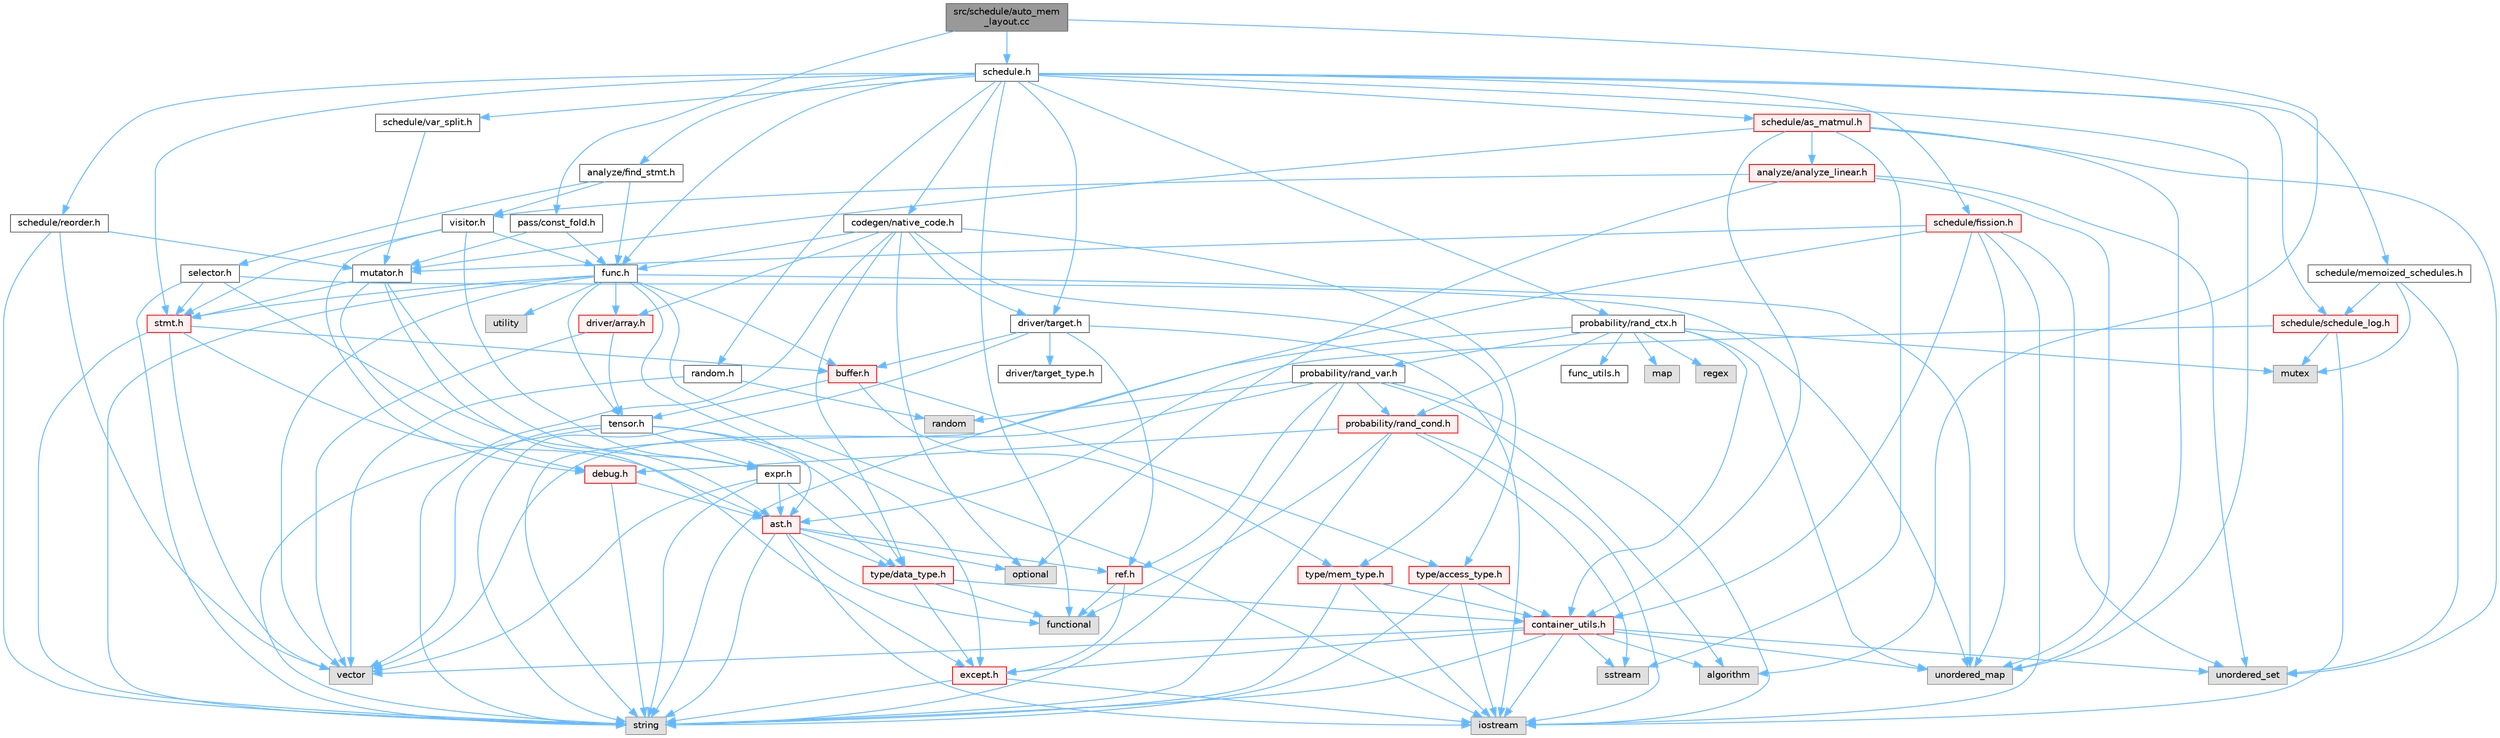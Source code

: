 digraph "src/schedule/auto_mem_layout.cc"
{
 // LATEX_PDF_SIZE
  bgcolor="transparent";
  edge [fontname=Helvetica,fontsize=10,labelfontname=Helvetica,labelfontsize=10];
  node [fontname=Helvetica,fontsize=10,shape=box,height=0.2,width=0.4];
  Node1 [label="src/schedule/auto_mem\l_layout.cc",height=0.2,width=0.4,color="gray40", fillcolor="grey60", style="filled", fontcolor="black",tooltip=" "];
  Node1 -> Node2 [color="steelblue1",style="solid"];
  Node2 [label="algorithm",height=0.2,width=0.4,color="grey60", fillcolor="#E0E0E0", style="filled",tooltip=" "];
  Node1 -> Node3 [color="steelblue1",style="solid"];
  Node3 [label="pass/const_fold.h",height=0.2,width=0.4,color="grey40", fillcolor="white", style="filled",URL="$const__fold_8h.html",tooltip=" "];
  Node3 -> Node4 [color="steelblue1",style="solid"];
  Node4 [label="func.h",height=0.2,width=0.4,color="grey40", fillcolor="white", style="filled",URL="$func_8h.html",tooltip=" "];
  Node4 -> Node5 [color="steelblue1",style="solid"];
  Node5 [label="iostream",height=0.2,width=0.4,color="grey60", fillcolor="#E0E0E0", style="filled",tooltip=" "];
  Node4 -> Node6 [color="steelblue1",style="solid"];
  Node6 [label="string",height=0.2,width=0.4,color="grey60", fillcolor="#E0E0E0", style="filled",tooltip=" "];
  Node4 -> Node7 [color="steelblue1",style="solid"];
  Node7 [label="unordered_map",height=0.2,width=0.4,color="grey60", fillcolor="#E0E0E0", style="filled",tooltip=" "];
  Node4 -> Node8 [color="steelblue1",style="solid"];
  Node8 [label="utility",height=0.2,width=0.4,color="grey60", fillcolor="#E0E0E0", style="filled",tooltip=" "];
  Node4 -> Node9 [color="steelblue1",style="solid"];
  Node9 [label="vector",height=0.2,width=0.4,color="grey60", fillcolor="#E0E0E0", style="filled",tooltip=" "];
  Node4 -> Node10 [color="steelblue1",style="solid"];
  Node10 [label="ast.h",height=0.2,width=0.4,color="red", fillcolor="#FFF0F0", style="filled",URL="$ast_8h.html",tooltip=" "];
  Node10 -> Node12 [color="steelblue1",style="solid"];
  Node12 [label="functional",height=0.2,width=0.4,color="grey60", fillcolor="#E0E0E0", style="filled",tooltip=" "];
  Node10 -> Node5 [color="steelblue1",style="solid"];
  Node10 -> Node13 [color="steelblue1",style="solid"];
  Node13 [label="optional",height=0.2,width=0.4,color="grey60", fillcolor="#E0E0E0", style="filled",tooltip=" "];
  Node10 -> Node6 [color="steelblue1",style="solid"];
  Node10 -> Node20 [color="steelblue1",style="solid"];
  Node20 [label="ref.h",height=0.2,width=0.4,color="red", fillcolor="#FFF0F0", style="filled",URL="$ref_8h.html",tooltip=" "];
  Node20 -> Node12 [color="steelblue1",style="solid"];
  Node20 -> Node26 [color="steelblue1",style="solid"];
  Node26 [label="except.h",height=0.2,width=0.4,color="red", fillcolor="#FFF0F0", style="filled",URL="$except_8h.html",tooltip=" "];
  Node26 -> Node5 [color="steelblue1",style="solid"];
  Node26 -> Node6 [color="steelblue1",style="solid"];
  Node10 -> Node31 [color="steelblue1",style="solid"];
  Node31 [label="type/data_type.h",height=0.2,width=0.4,color="red", fillcolor="#FFF0F0", style="filled",URL="$data__type_8h.html",tooltip=" "];
  Node31 -> Node12 [color="steelblue1",style="solid"];
  Node31 -> Node33 [color="steelblue1",style="solid"];
  Node33 [label="container_utils.h",height=0.2,width=0.4,color="red", fillcolor="#FFF0F0", style="filled",URL="$container__utils_8h.html",tooltip=" "];
  Node33 -> Node2 [color="steelblue1",style="solid"];
  Node33 -> Node5 [color="steelblue1",style="solid"];
  Node33 -> Node29 [color="steelblue1",style="solid"];
  Node29 [label="sstream",height=0.2,width=0.4,color="grey60", fillcolor="#E0E0E0", style="filled",tooltip=" "];
  Node33 -> Node6 [color="steelblue1",style="solid"];
  Node33 -> Node7 [color="steelblue1",style="solid"];
  Node33 -> Node18 [color="steelblue1",style="solid"];
  Node18 [label="unordered_set",height=0.2,width=0.4,color="grey60", fillcolor="#E0E0E0", style="filled",tooltip=" "];
  Node33 -> Node9 [color="steelblue1",style="solid"];
  Node33 -> Node26 [color="steelblue1",style="solid"];
  Node31 -> Node26 [color="steelblue1",style="solid"];
  Node4 -> Node39 [color="steelblue1",style="solid"];
  Node39 [label="buffer.h",height=0.2,width=0.4,color="red", fillcolor="#FFF0F0", style="filled",URL="$buffer_8h.html",tooltip=" "];
  Node39 -> Node40 [color="steelblue1",style="solid"];
  Node40 [label="tensor.h",height=0.2,width=0.4,color="grey40", fillcolor="white", style="filled",URL="$tensor_8h.html",tooltip=" "];
  Node40 -> Node6 [color="steelblue1",style="solid"];
  Node40 -> Node9 [color="steelblue1",style="solid"];
  Node40 -> Node26 [color="steelblue1",style="solid"];
  Node40 -> Node41 [color="steelblue1",style="solid"];
  Node41 [label="expr.h",height=0.2,width=0.4,color="grey40", fillcolor="white", style="filled",URL="$expr_8h.html",tooltip=" "];
  Node41 -> Node6 [color="steelblue1",style="solid"];
  Node41 -> Node9 [color="steelblue1",style="solid"];
  Node41 -> Node10 [color="steelblue1",style="solid"];
  Node41 -> Node31 [color="steelblue1",style="solid"];
  Node40 -> Node31 [color="steelblue1",style="solid"];
  Node39 -> Node42 [color="steelblue1",style="solid"];
  Node42 [label="type/access_type.h",height=0.2,width=0.4,color="red", fillcolor="#FFF0F0", style="filled",URL="$access__type_8h.html",tooltip=" "];
  Node42 -> Node5 [color="steelblue1",style="solid"];
  Node42 -> Node6 [color="steelblue1",style="solid"];
  Node42 -> Node33 [color="steelblue1",style="solid"];
  Node39 -> Node43 [color="steelblue1",style="solid"];
  Node43 [label="type/mem_type.h",height=0.2,width=0.4,color="red", fillcolor="#FFF0F0", style="filled",URL="$mem__type_8h.html",tooltip=" "];
  Node43 -> Node5 [color="steelblue1",style="solid"];
  Node43 -> Node6 [color="steelblue1",style="solid"];
  Node43 -> Node33 [color="steelblue1",style="solid"];
  Node4 -> Node44 [color="steelblue1",style="solid"];
  Node44 [label="driver/array.h",height=0.2,width=0.4,color="red", fillcolor="#FFF0F0", style="filled",URL="$array_8h.html",tooltip=" "];
  Node44 -> Node9 [color="steelblue1",style="solid"];
  Node44 -> Node40 [color="steelblue1",style="solid"];
  Node4 -> Node48 [color="steelblue1",style="solid"];
  Node48 [label="stmt.h",height=0.2,width=0.4,color="red", fillcolor="#FFF0F0", style="filled",URL="$stmt_8h.html",tooltip=" "];
  Node48 -> Node6 [color="steelblue1",style="solid"];
  Node48 -> Node9 [color="steelblue1",style="solid"];
  Node48 -> Node10 [color="steelblue1",style="solid"];
  Node48 -> Node39 [color="steelblue1",style="solid"];
  Node4 -> Node40 [color="steelblue1",style="solid"];
  Node3 -> Node54 [color="steelblue1",style="solid"];
  Node54 [label="mutator.h",height=0.2,width=0.4,color="grey40", fillcolor="white", style="filled",URL="$mutator_8h.html",tooltip=" "];
  Node54 -> Node55 [color="steelblue1",style="solid"];
  Node55 [label="debug.h",height=0.2,width=0.4,color="red", fillcolor="#FFF0F0", style="filled",URL="$debug_8h.html",tooltip=" "];
  Node55 -> Node6 [color="steelblue1",style="solid"];
  Node55 -> Node10 [color="steelblue1",style="solid"];
  Node54 -> Node26 [color="steelblue1",style="solid"];
  Node54 -> Node41 [color="steelblue1",style="solid"];
  Node54 -> Node48 [color="steelblue1",style="solid"];
  Node1 -> Node59 [color="steelblue1",style="solid"];
  Node59 [label="schedule.h",height=0.2,width=0.4,color="grey40", fillcolor="white", style="filled",URL="$schedule_8h.html",tooltip=" "];
  Node59 -> Node12 [color="steelblue1",style="solid"];
  Node59 -> Node7 [color="steelblue1",style="solid"];
  Node59 -> Node60 [color="steelblue1",style="solid"];
  Node60 [label="analyze/find_stmt.h",height=0.2,width=0.4,color="grey40", fillcolor="white", style="filled",URL="$find__stmt_8h.html",tooltip=" "];
  Node60 -> Node4 [color="steelblue1",style="solid"];
  Node60 -> Node61 [color="steelblue1",style="solid"];
  Node61 [label="selector.h",height=0.2,width=0.4,color="grey40", fillcolor="white", style="filled",URL="$selector_8h.html",tooltip=" "];
  Node61 -> Node6 [color="steelblue1",style="solid"];
  Node61 -> Node7 [color="steelblue1",style="solid"];
  Node61 -> Node10 [color="steelblue1",style="solid"];
  Node61 -> Node48 [color="steelblue1",style="solid"];
  Node60 -> Node62 [color="steelblue1",style="solid"];
  Node62 [label="visitor.h",height=0.2,width=0.4,color="grey40", fillcolor="white", style="filled",URL="$visitor_8h.html",tooltip=" "];
  Node62 -> Node55 [color="steelblue1",style="solid"];
  Node62 -> Node41 [color="steelblue1",style="solid"];
  Node62 -> Node4 [color="steelblue1",style="solid"];
  Node62 -> Node48 [color="steelblue1",style="solid"];
  Node59 -> Node63 [color="steelblue1",style="solid"];
  Node63 [label="codegen/native_code.h",height=0.2,width=0.4,color="grey40", fillcolor="white", style="filled",URL="$native__code_8h.html",tooltip=" "];
  Node63 -> Node13 [color="steelblue1",style="solid"];
  Node63 -> Node6 [color="steelblue1",style="solid"];
  Node63 -> Node44 [color="steelblue1",style="solid"];
  Node63 -> Node46 [color="steelblue1",style="solid"];
  Node46 [label="driver/target.h",height=0.2,width=0.4,color="grey40", fillcolor="white", style="filled",URL="$target_8h.html",tooltip=" "];
  Node46 -> Node5 [color="steelblue1",style="solid"];
  Node46 -> Node6 [color="steelblue1",style="solid"];
  Node46 -> Node39 [color="steelblue1",style="solid"];
  Node46 -> Node47 [color="steelblue1",style="solid"];
  Node47 [label="driver/target_type.h",height=0.2,width=0.4,color="grey40", fillcolor="white", style="filled",URL="$target__type_8h.html",tooltip=" "];
  Node46 -> Node20 [color="steelblue1",style="solid"];
  Node63 -> Node4 [color="steelblue1",style="solid"];
  Node63 -> Node42 [color="steelblue1",style="solid"];
  Node63 -> Node31 [color="steelblue1",style="solid"];
  Node63 -> Node43 [color="steelblue1",style="solid"];
  Node59 -> Node46 [color="steelblue1",style="solid"];
  Node59 -> Node4 [color="steelblue1",style="solid"];
  Node59 -> Node64 [color="steelblue1",style="solid"];
  Node64 [label="probability/rand_ctx.h",height=0.2,width=0.4,color="grey40", fillcolor="white", style="filled",URL="$rand__ctx_8h.html",tooltip=" "];
  Node64 -> Node65 [color="steelblue1",style="solid"];
  Node65 [label="map",height=0.2,width=0.4,color="grey60", fillcolor="#E0E0E0", style="filled",tooltip=" "];
  Node64 -> Node57 [color="steelblue1",style="solid"];
  Node57 [label="mutex",height=0.2,width=0.4,color="grey60", fillcolor="#E0E0E0", style="filled",tooltip=" "];
  Node64 -> Node66 [color="steelblue1",style="solid"];
  Node66 [label="regex",height=0.2,width=0.4,color="grey60", fillcolor="#E0E0E0", style="filled",tooltip=" "];
  Node64 -> Node6 [color="steelblue1",style="solid"];
  Node64 -> Node7 [color="steelblue1",style="solid"];
  Node64 -> Node33 [color="steelblue1",style="solid"];
  Node64 -> Node19 [color="steelblue1",style="solid"];
  Node19 [label="func_utils.h",height=0.2,width=0.4,color="grey40", fillcolor="white", style="filled",URL="$func__utils_8h.html",tooltip=" "];
  Node64 -> Node67 [color="steelblue1",style="solid"];
  Node67 [label="probability/rand_cond.h",height=0.2,width=0.4,color="red", fillcolor="#FFF0F0", style="filled",URL="$rand__cond_8h.html",tooltip=" "];
  Node67 -> Node12 [color="steelblue1",style="solid"];
  Node67 -> Node5 [color="steelblue1",style="solid"];
  Node67 -> Node29 [color="steelblue1",style="solid"];
  Node67 -> Node6 [color="steelblue1",style="solid"];
  Node67 -> Node55 [color="steelblue1",style="solid"];
  Node64 -> Node71 [color="steelblue1",style="solid"];
  Node71 [label="probability/rand_var.h",height=0.2,width=0.4,color="grey40", fillcolor="white", style="filled",URL="$rand__var_8h.html",tooltip=" "];
  Node71 -> Node2 [color="steelblue1",style="solid"];
  Node71 -> Node5 [color="steelblue1",style="solid"];
  Node71 -> Node72 [color="steelblue1",style="solid"];
  Node72 [label="random",height=0.2,width=0.4,color="grey60", fillcolor="#E0E0E0", style="filled",tooltip=" "];
  Node71 -> Node6 [color="steelblue1",style="solid"];
  Node71 -> Node9 [color="steelblue1",style="solid"];
  Node71 -> Node67 [color="steelblue1",style="solid"];
  Node71 -> Node20 [color="steelblue1",style="solid"];
  Node59 -> Node73 [color="steelblue1",style="solid"];
  Node73 [label="random.h",height=0.2,width=0.4,color="grey40", fillcolor="white", style="filled",URL="$random_8h.html",tooltip=" "];
  Node73 -> Node72 [color="steelblue1",style="solid"];
  Node73 -> Node9 [color="steelblue1",style="solid"];
  Node59 -> Node74 [color="steelblue1",style="solid"];
  Node74 [label="schedule/as_matmul.h",height=0.2,width=0.4,color="red", fillcolor="#FFF0F0", style="filled",URL="$as__matmul_8h.html",tooltip=" "];
  Node74 -> Node29 [color="steelblue1",style="solid"];
  Node74 -> Node7 [color="steelblue1",style="solid"];
  Node74 -> Node18 [color="steelblue1",style="solid"];
  Node74 -> Node75 [color="steelblue1",style="solid"];
  Node75 [label="analyze/analyze_linear.h",height=0.2,width=0.4,color="red", fillcolor="#FFF0F0", style="filled",URL="$analyze__linear_8h.html",tooltip=" "];
  Node75 -> Node13 [color="steelblue1",style="solid"];
  Node75 -> Node7 [color="steelblue1",style="solid"];
  Node75 -> Node18 [color="steelblue1",style="solid"];
  Node75 -> Node62 [color="steelblue1",style="solid"];
  Node74 -> Node33 [color="steelblue1",style="solid"];
  Node74 -> Node54 [color="steelblue1",style="solid"];
  Node59 -> Node82 [color="steelblue1",style="solid"];
  Node82 [label="schedule/fission.h",height=0.2,width=0.4,color="red", fillcolor="#FFF0F0", style="filled",URL="$fission_8h.html",tooltip=" "];
  Node82 -> Node5 [color="steelblue1",style="solid"];
  Node82 -> Node6 [color="steelblue1",style="solid"];
  Node82 -> Node7 [color="steelblue1",style="solid"];
  Node82 -> Node18 [color="steelblue1",style="solid"];
  Node82 -> Node33 [color="steelblue1",style="solid"];
  Node82 -> Node54 [color="steelblue1",style="solid"];
  Node59 -> Node83 [color="steelblue1",style="solid"];
  Node83 [label="schedule/memoized_schedules.h",height=0.2,width=0.4,color="grey40", fillcolor="white", style="filled",URL="$memoized__schedules_8h.html",tooltip=" "];
  Node83 -> Node57 [color="steelblue1",style="solid"];
  Node83 -> Node18 [color="steelblue1",style="solid"];
  Node83 -> Node84 [color="steelblue1",style="solid"];
  Node84 [label="schedule/schedule_log.h",height=0.2,width=0.4,color="red", fillcolor="#FFF0F0", style="filled",URL="$schedule__log_8h.html",tooltip=" "];
  Node84 -> Node5 [color="steelblue1",style="solid"];
  Node84 -> Node57 [color="steelblue1",style="solid"];
  Node84 -> Node10 [color="steelblue1",style="solid"];
  Node59 -> Node86 [color="steelblue1",style="solid"];
  Node86 [label="schedule/reorder.h",height=0.2,width=0.4,color="grey40", fillcolor="white", style="filled",URL="$reorder_8h.html",tooltip=" "];
  Node86 -> Node6 [color="steelblue1",style="solid"];
  Node86 -> Node9 [color="steelblue1",style="solid"];
  Node86 -> Node54 [color="steelblue1",style="solid"];
  Node59 -> Node84 [color="steelblue1",style="solid"];
  Node59 -> Node87 [color="steelblue1",style="solid"];
  Node87 [label="schedule/var_split.h",height=0.2,width=0.4,color="grey40", fillcolor="white", style="filled",URL="$var__split_8h.html",tooltip=" "];
  Node87 -> Node54 [color="steelblue1",style="solid"];
  Node59 -> Node48 [color="steelblue1",style="solid"];
}
